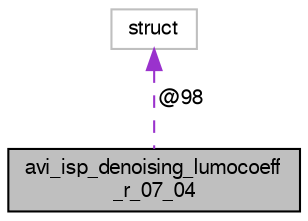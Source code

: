 digraph "avi_isp_denoising_lumocoeff_r_07_04"
{
  edge [fontname="FreeSans",fontsize="10",labelfontname="FreeSans",labelfontsize="10"];
  node [fontname="FreeSans",fontsize="10",shape=record];
  Node1 [label="avi_isp_denoising_lumocoeff\l_r_07_04",height=0.2,width=0.4,color="black", fillcolor="grey75", style="filled", fontcolor="black"];
  Node2 -> Node1 [dir="back",color="darkorchid3",fontsize="10",style="dashed",label=" @98" ,fontname="FreeSans"];
  Node2 [label="struct",height=0.2,width=0.4,color="grey75", fillcolor="white", style="filled"];
}
